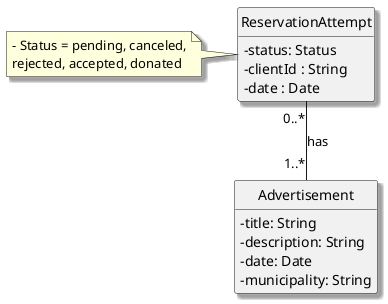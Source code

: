 @startuml
skinparam packageStyle rectangle
skinparam shadowing true
skinparam classAttributeIconSize 0
hide circle
hide methods


class Advertisement {
    - title: String
    - description: String
    - date: Date
    - municipality: String
}

class ReservationAttempt {
    - status: Status
    '(pending, canceled, rejected, accepted, donated)
    - clientId : String
    - date : Date
}

note left of ReservationAttempt
    - Status = pending, canceled,
    rejected, accepted, donated
end note

ReservationAttempt "0..*" -- "1..*" Advertisement : has
@enduml